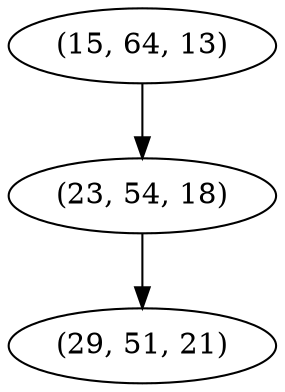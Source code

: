 digraph tree {
    "(15, 64, 13)";
    "(23, 54, 18)";
    "(29, 51, 21)";
    "(15, 64, 13)" -> "(23, 54, 18)";
    "(23, 54, 18)" -> "(29, 51, 21)";
}
